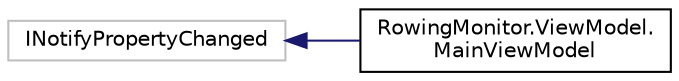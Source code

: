 digraph "Graphical Class Hierarchy"
{
  edge [fontname="Helvetica",fontsize="10",labelfontname="Helvetica",labelfontsize="10"];
  node [fontname="Helvetica",fontsize="10",shape=record];
  rankdir="LR";
  Node24 [label="INotifyPropertyChanged",height=0.2,width=0.4,color="grey75", fillcolor="white", style="filled"];
  Node24 -> Node0 [dir="back",color="midnightblue",fontsize="10",style="solid",fontname="Helvetica"];
  Node0 [label="RowingMonitor.ViewModel.\lMainViewModel",height=0.2,width=0.4,color="black", fillcolor="white", style="filled",URL="$class_rowing_monitor_1_1_view_model_1_1_main_view_model.html",tooltip="Represents the view-model for the main window. "];
}
